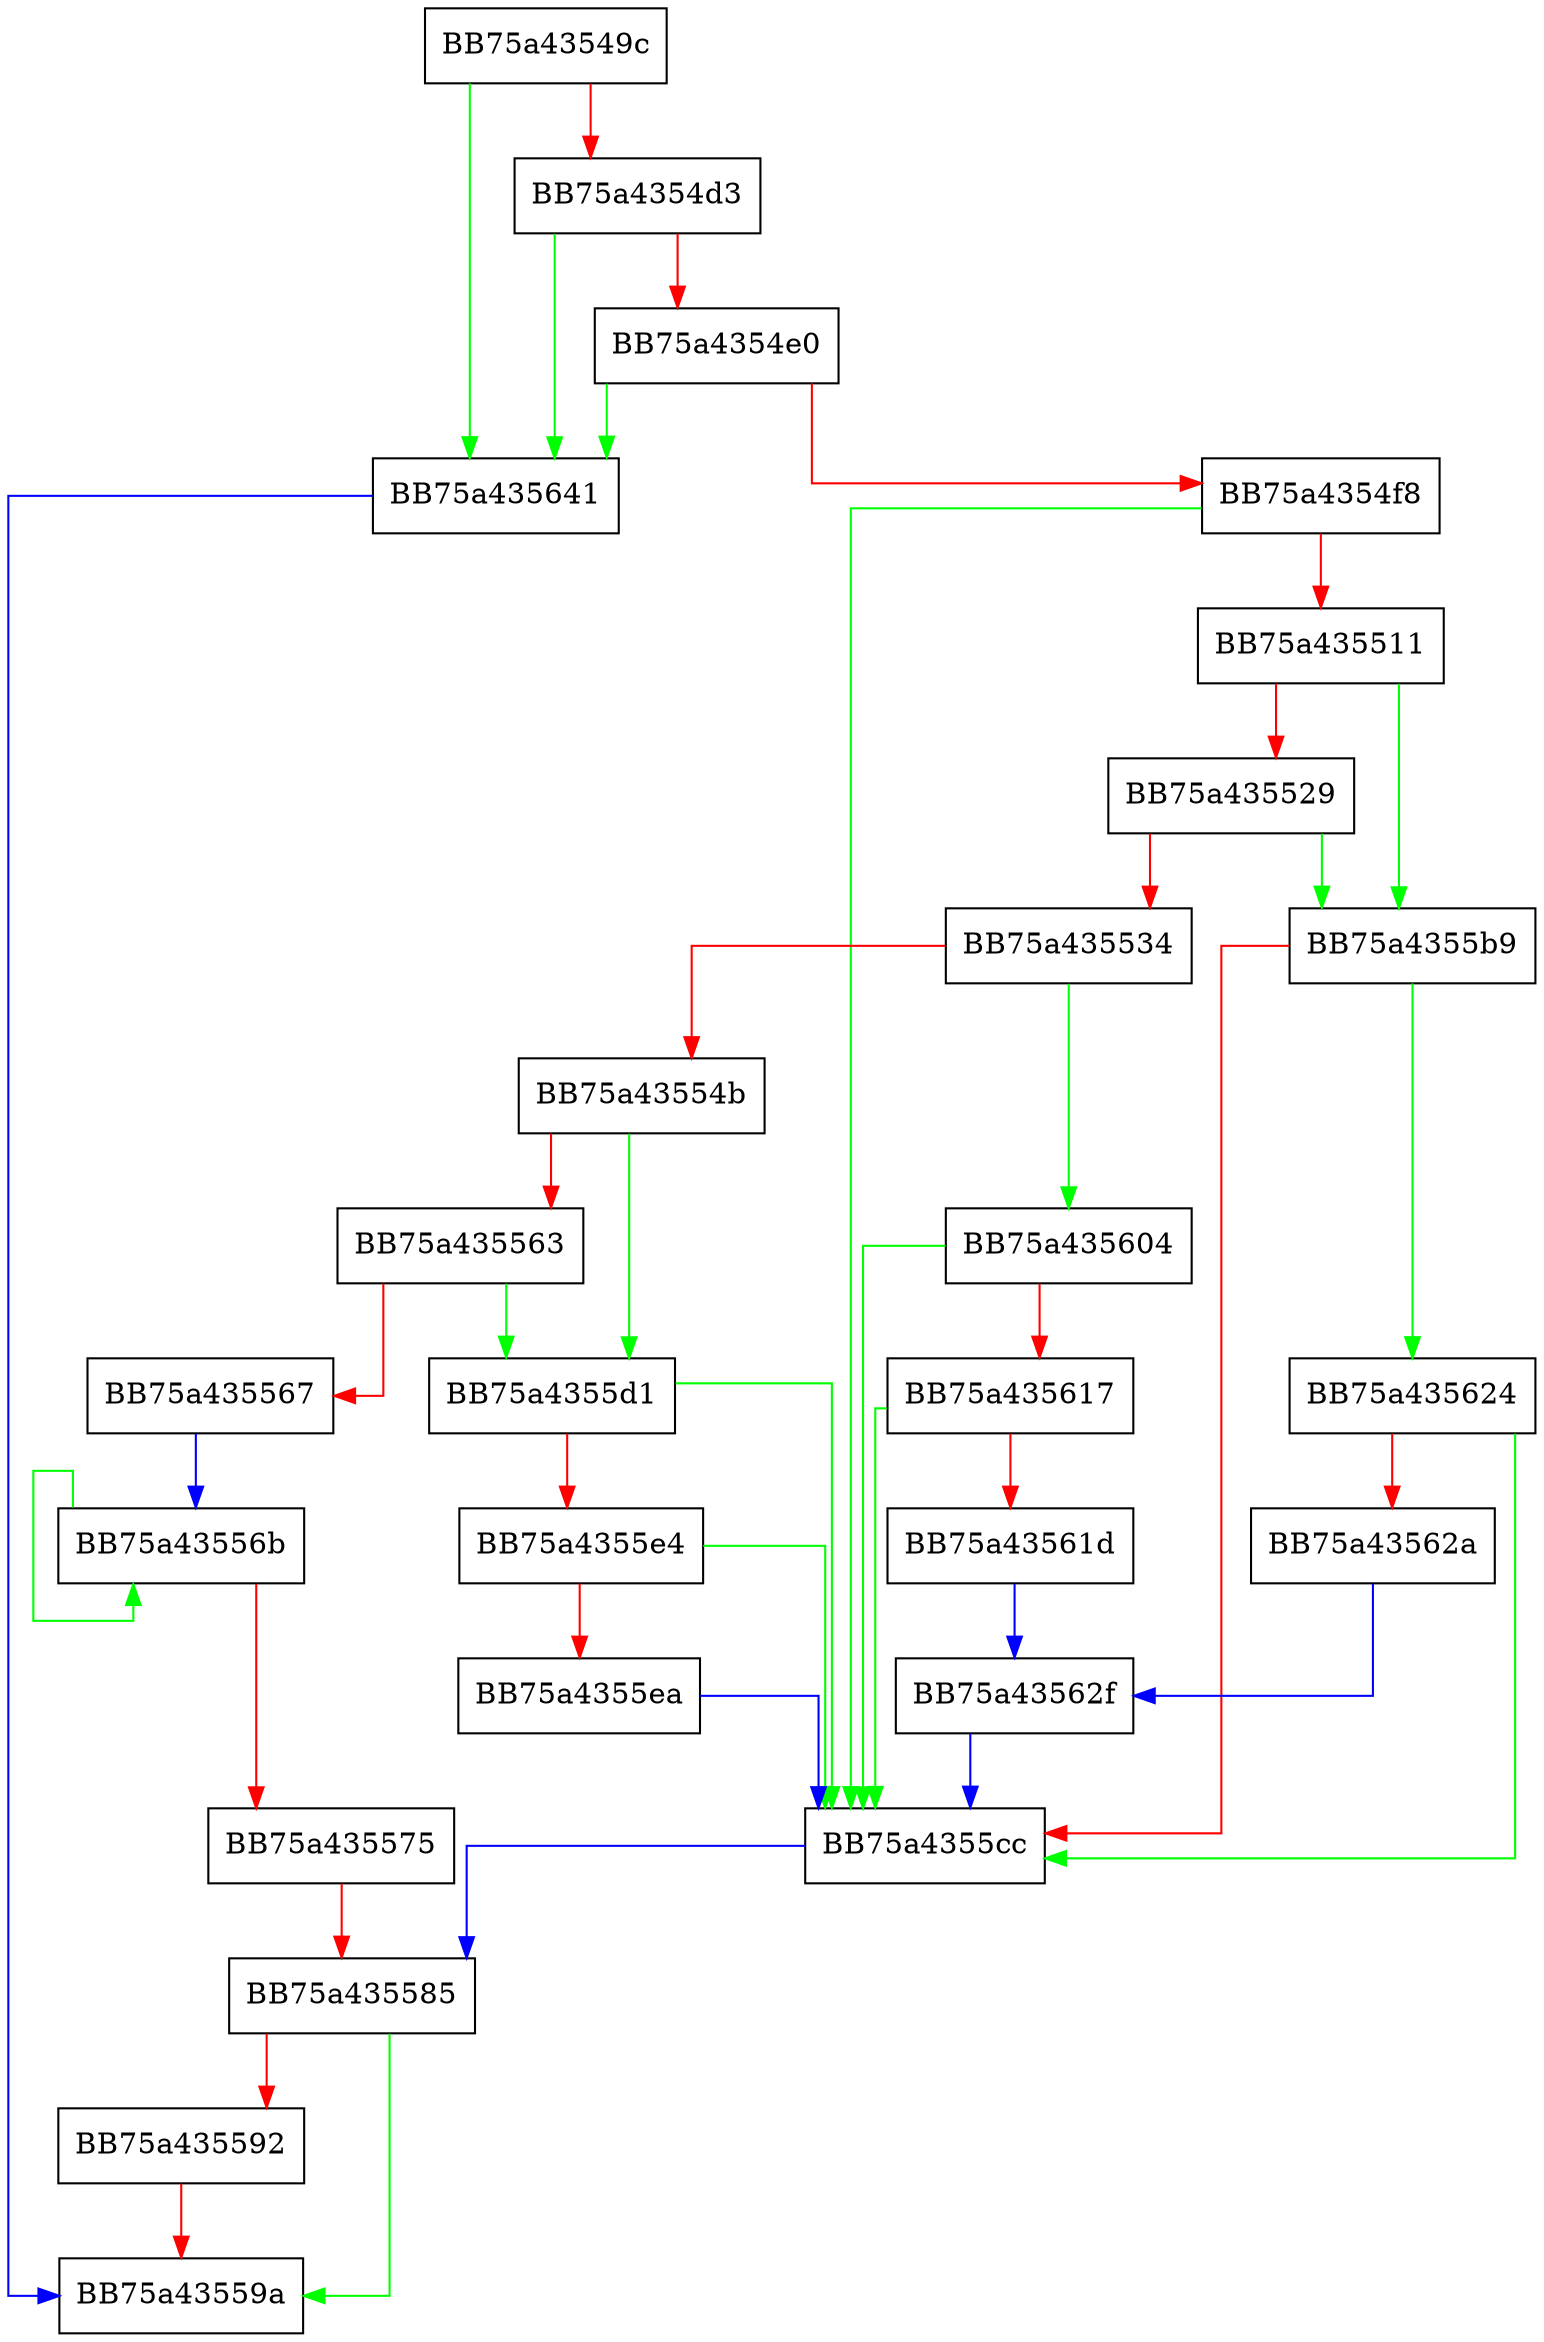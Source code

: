 digraph CallExpandAPI {
  node [shape="box"];
  graph [splines=ortho];
  BB75a43549c -> BB75a435641 [color="green"];
  BB75a43549c -> BB75a4354d3 [color="red"];
  BB75a4354d3 -> BB75a435641 [color="green"];
  BB75a4354d3 -> BB75a4354e0 [color="red"];
  BB75a4354e0 -> BB75a435641 [color="green"];
  BB75a4354e0 -> BB75a4354f8 [color="red"];
  BB75a4354f8 -> BB75a4355cc [color="green"];
  BB75a4354f8 -> BB75a435511 [color="red"];
  BB75a435511 -> BB75a4355b9 [color="green"];
  BB75a435511 -> BB75a435529 [color="red"];
  BB75a435529 -> BB75a4355b9 [color="green"];
  BB75a435529 -> BB75a435534 [color="red"];
  BB75a435534 -> BB75a435604 [color="green"];
  BB75a435534 -> BB75a43554b [color="red"];
  BB75a43554b -> BB75a4355d1 [color="green"];
  BB75a43554b -> BB75a435563 [color="red"];
  BB75a435563 -> BB75a4355d1 [color="green"];
  BB75a435563 -> BB75a435567 [color="red"];
  BB75a435567 -> BB75a43556b [color="blue"];
  BB75a43556b -> BB75a43556b [color="green"];
  BB75a43556b -> BB75a435575 [color="red"];
  BB75a435575 -> BB75a435585 [color="red"];
  BB75a435585 -> BB75a43559a [color="green"];
  BB75a435585 -> BB75a435592 [color="red"];
  BB75a435592 -> BB75a43559a [color="red"];
  BB75a4355b9 -> BB75a435624 [color="green"];
  BB75a4355b9 -> BB75a4355cc [color="red"];
  BB75a4355cc -> BB75a435585 [color="blue"];
  BB75a4355d1 -> BB75a4355cc [color="green"];
  BB75a4355d1 -> BB75a4355e4 [color="red"];
  BB75a4355e4 -> BB75a4355cc [color="green"];
  BB75a4355e4 -> BB75a4355ea [color="red"];
  BB75a4355ea -> BB75a4355cc [color="blue"];
  BB75a435604 -> BB75a4355cc [color="green"];
  BB75a435604 -> BB75a435617 [color="red"];
  BB75a435617 -> BB75a4355cc [color="green"];
  BB75a435617 -> BB75a43561d [color="red"];
  BB75a43561d -> BB75a43562f [color="blue"];
  BB75a435624 -> BB75a4355cc [color="green"];
  BB75a435624 -> BB75a43562a [color="red"];
  BB75a43562a -> BB75a43562f [color="blue"];
  BB75a43562f -> BB75a4355cc [color="blue"];
  BB75a435641 -> BB75a43559a [color="blue"];
}